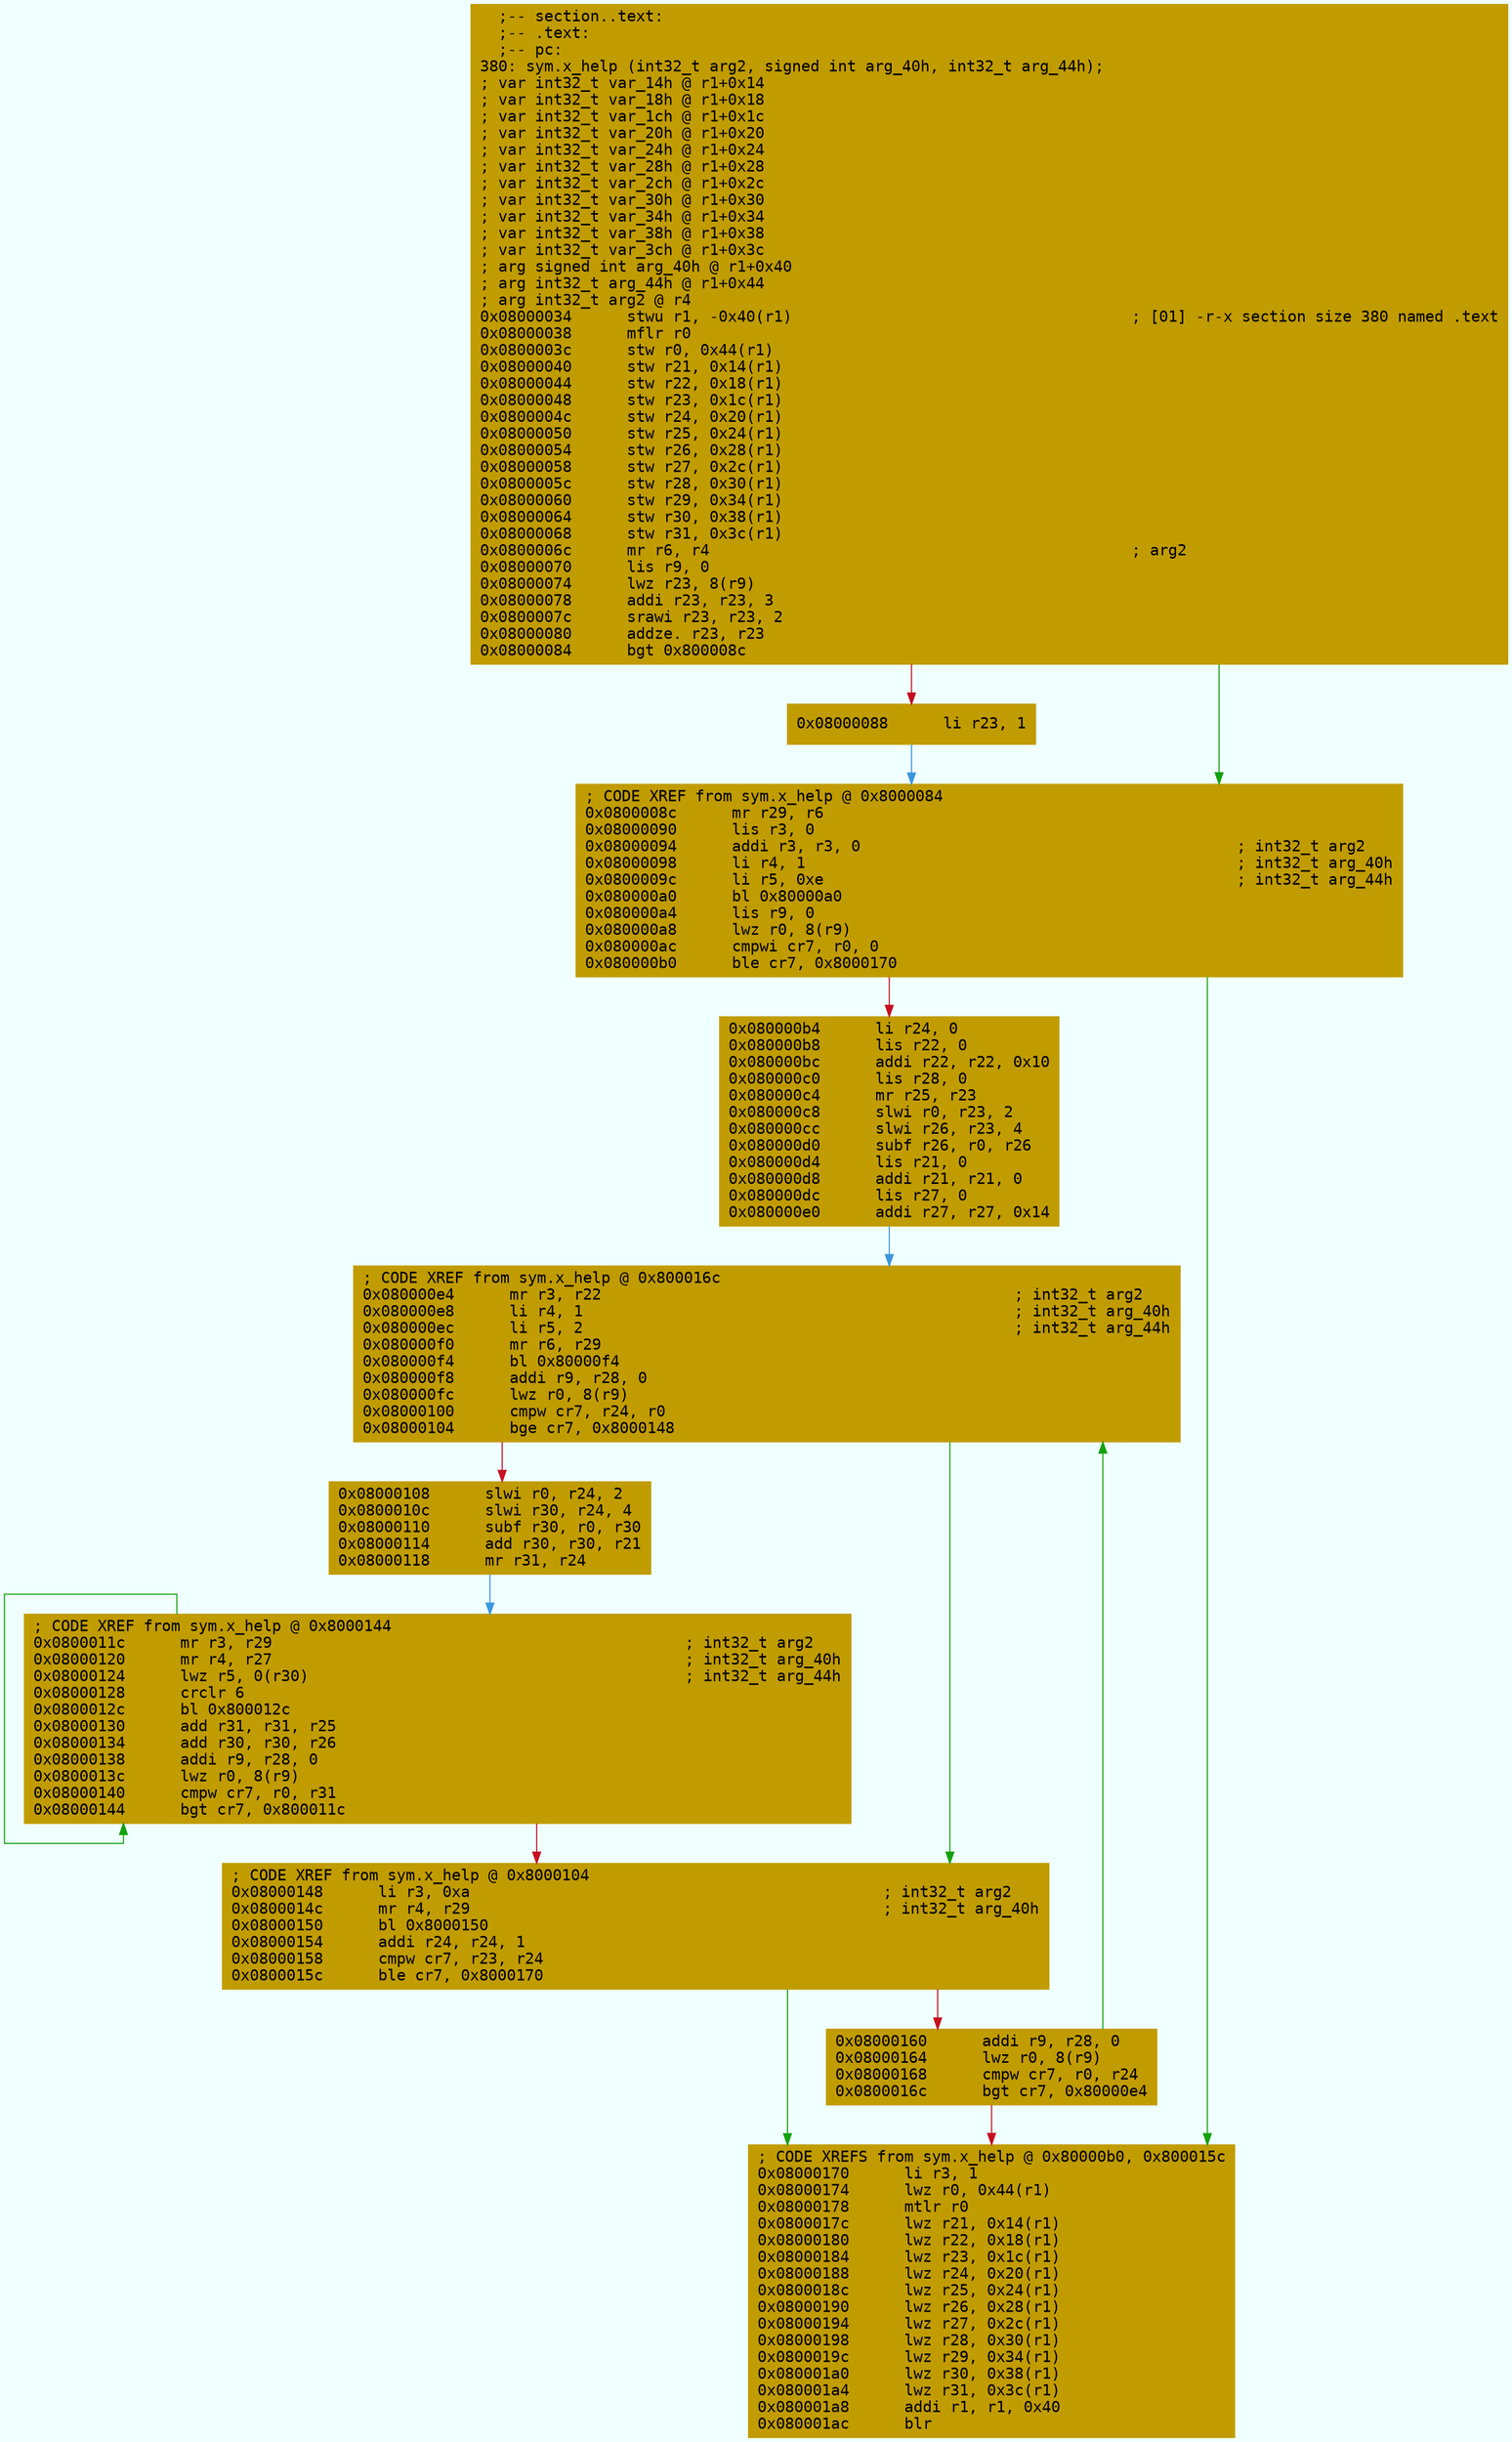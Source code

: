 digraph code {
	graph [bgcolor=azure fontsize=8 fontname="Courier" splines="ortho"];
	node [fillcolor=gray style=filled shape=box];
	edge [arrowhead="normal"];
	"0x08000034" [URL="sym.x_help/0x08000034", fillcolor="#c19c00",color="#c19c00", fontname="Courier",label="  ;-- section..text:\l  ;-- .text:\l  ;-- pc:\l380: sym.x_help (int32_t arg2, signed int arg_40h, int32_t arg_44h);\l; var int32_t var_14h @ r1+0x14\l; var int32_t var_18h @ r1+0x18\l; var int32_t var_1ch @ r1+0x1c\l; var int32_t var_20h @ r1+0x20\l; var int32_t var_24h @ r1+0x24\l; var int32_t var_28h @ r1+0x28\l; var int32_t var_2ch @ r1+0x2c\l; var int32_t var_30h @ r1+0x30\l; var int32_t var_34h @ r1+0x34\l; var int32_t var_38h @ r1+0x38\l; var int32_t var_3ch @ r1+0x3c\l; arg signed int arg_40h @ r1+0x40\l; arg int32_t arg_44h @ r1+0x44\l; arg int32_t arg2 @ r4\l0x08000034      stwu r1, -0x40(r1)                                     ; [01] -r-x section size 380 named .text\l0x08000038      mflr r0\l0x0800003c      stw r0, 0x44(r1)\l0x08000040      stw r21, 0x14(r1)\l0x08000044      stw r22, 0x18(r1)\l0x08000048      stw r23, 0x1c(r1)\l0x0800004c      stw r24, 0x20(r1)\l0x08000050      stw r25, 0x24(r1)\l0x08000054      stw r26, 0x28(r1)\l0x08000058      stw r27, 0x2c(r1)\l0x0800005c      stw r28, 0x30(r1)\l0x08000060      stw r29, 0x34(r1)\l0x08000064      stw r30, 0x38(r1)\l0x08000068      stw r31, 0x3c(r1)\l0x0800006c      mr r6, r4                                              ; arg2\l0x08000070      lis r9, 0\l0x08000074      lwz r23, 8(r9)\l0x08000078      addi r23, r23, 3\l0x0800007c      srawi r23, r23, 2\l0x08000080      addze. r23, r23\l0x08000084      bgt 0x800008c\l"]
	"0x08000088" [URL="sym.x_help/0x08000088", fillcolor="#c19c00",color="#c19c00", fontname="Courier",label="0x08000088      li r23, 1\l"]
	"0x0800008c" [URL="sym.x_help/0x0800008c", fillcolor="#c19c00",color="#c19c00", fontname="Courier",label="; CODE XREF from sym.x_help @ 0x8000084\l0x0800008c      mr r29, r6\l0x08000090      lis r3, 0\l0x08000094      addi r3, r3, 0                                         ; int32_t arg2\l0x08000098      li r4, 1                                               ; int32_t arg_40h\l0x0800009c      li r5, 0xe                                             ; int32_t arg_44h\l0x080000a0      bl 0x80000a0\l0x080000a4      lis r9, 0\l0x080000a8      lwz r0, 8(r9)\l0x080000ac      cmpwi cr7, r0, 0\l0x080000b0      ble cr7, 0x8000170\l"]
	"0x080000b4" [URL="sym.x_help/0x080000b4", fillcolor="#c19c00",color="#c19c00", fontname="Courier",label="0x080000b4      li r24, 0\l0x080000b8      lis r22, 0\l0x080000bc      addi r22, r22, 0x10\l0x080000c0      lis r28, 0\l0x080000c4      mr r25, r23\l0x080000c8      slwi r0, r23, 2\l0x080000cc      slwi r26, r23, 4\l0x080000d0      subf r26, r0, r26\l0x080000d4      lis r21, 0\l0x080000d8      addi r21, r21, 0\l0x080000dc      lis r27, 0\l0x080000e0      addi r27, r27, 0x14\l"]
	"0x080000e4" [URL="sym.x_help/0x080000e4", fillcolor="#c19c00",color="#c19c00", fontname="Courier",label="; CODE XREF from sym.x_help @ 0x800016c\l0x080000e4      mr r3, r22                                             ; int32_t arg2\l0x080000e8      li r4, 1                                               ; int32_t arg_40h\l0x080000ec      li r5, 2                                               ; int32_t arg_44h\l0x080000f0      mr r6, r29\l0x080000f4      bl 0x80000f4\l0x080000f8      addi r9, r28, 0\l0x080000fc      lwz r0, 8(r9)\l0x08000100      cmpw cr7, r24, r0\l0x08000104      bge cr7, 0x8000148\l"]
	"0x08000108" [URL="sym.x_help/0x08000108", fillcolor="#c19c00",color="#c19c00", fontname="Courier",label="0x08000108      slwi r0, r24, 2\l0x0800010c      slwi r30, r24, 4\l0x08000110      subf r30, r0, r30\l0x08000114      add r30, r30, r21\l0x08000118      mr r31, r24\l"]
	"0x0800011c" [URL="sym.x_help/0x0800011c", fillcolor="#c19c00",color="#c19c00", fontname="Courier",label="; CODE XREF from sym.x_help @ 0x8000144\l0x0800011c      mr r3, r29                                             ; int32_t arg2\l0x08000120      mr r4, r27                                             ; int32_t arg_40h\l0x08000124      lwz r5, 0(r30)                                         ; int32_t arg_44h\l0x08000128      crclr 6\l0x0800012c      bl 0x800012c\l0x08000130      add r31, r31, r25\l0x08000134      add r30, r30, r26\l0x08000138      addi r9, r28, 0\l0x0800013c      lwz r0, 8(r9)\l0x08000140      cmpw cr7, r0, r31\l0x08000144      bgt cr7, 0x800011c\l"]
	"0x08000148" [URL="sym.x_help/0x08000148", fillcolor="#c19c00",color="#c19c00", fontname="Courier",label="; CODE XREF from sym.x_help @ 0x8000104\l0x08000148      li r3, 0xa                                             ; int32_t arg2\l0x0800014c      mr r4, r29                                             ; int32_t arg_40h\l0x08000150      bl 0x8000150\l0x08000154      addi r24, r24, 1\l0x08000158      cmpw cr7, r23, r24\l0x0800015c      ble cr7, 0x8000170\l"]
	"0x08000160" [URL="sym.x_help/0x08000160", fillcolor="#c19c00",color="#c19c00", fontname="Courier",label="0x08000160      addi r9, r28, 0\l0x08000164      lwz r0, 8(r9)\l0x08000168      cmpw cr7, r0, r24\l0x0800016c      bgt cr7, 0x80000e4\l"]
	"0x08000170" [URL="sym.x_help/0x08000170", fillcolor="#c19c00",color="#c19c00", fontname="Courier",label="; CODE XREFS from sym.x_help @ 0x80000b0, 0x800015c\l0x08000170      li r3, 1\l0x08000174      lwz r0, 0x44(r1)\l0x08000178      mtlr r0\l0x0800017c      lwz r21, 0x14(r1)\l0x08000180      lwz r22, 0x18(r1)\l0x08000184      lwz r23, 0x1c(r1)\l0x08000188      lwz r24, 0x20(r1)\l0x0800018c      lwz r25, 0x24(r1)\l0x08000190      lwz r26, 0x28(r1)\l0x08000194      lwz r27, 0x2c(r1)\l0x08000198      lwz r28, 0x30(r1)\l0x0800019c      lwz r29, 0x34(r1)\l0x080001a0      lwz r30, 0x38(r1)\l0x080001a4      lwz r31, 0x3c(r1)\l0x080001a8      addi r1, r1, 0x40\l0x080001ac      blr\l"]
        "0x08000034" -> "0x0800008c" [color="#13a10e"];
        "0x08000034" -> "0x08000088" [color="#c50f1f"];
        "0x08000088" -> "0x0800008c" [color="#3a96dd"];
        "0x0800008c" -> "0x08000170" [color="#13a10e"];
        "0x0800008c" -> "0x080000b4" [color="#c50f1f"];
        "0x080000b4" -> "0x080000e4" [color="#3a96dd"];
        "0x080000e4" -> "0x08000148" [color="#13a10e"];
        "0x080000e4" -> "0x08000108" [color="#c50f1f"];
        "0x08000108" -> "0x0800011c" [color="#3a96dd"];
        "0x0800011c" -> "0x0800011c" [color="#13a10e"];
        "0x0800011c" -> "0x08000148" [color="#c50f1f"];
        "0x08000148" -> "0x08000170" [color="#13a10e"];
        "0x08000148" -> "0x08000160" [color="#c50f1f"];
        "0x08000160" -> "0x080000e4" [color="#13a10e"];
        "0x08000160" -> "0x08000170" [color="#c50f1f"];
}
